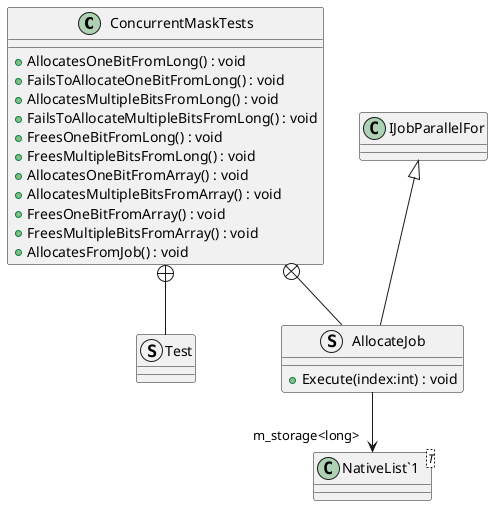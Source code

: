 @startuml
class ConcurrentMaskTests {
    + AllocatesOneBitFromLong() : void
    + FailsToAllocateOneBitFromLong() : void
    + AllocatesMultipleBitsFromLong() : void
    + FailsToAllocateMultipleBitsFromLong() : void
    + FreesOneBitFromLong() : void
    + FreesMultipleBitsFromLong() : void
    + AllocatesOneBitFromArray() : void
    + AllocatesMultipleBitsFromArray() : void
    + FreesOneBitFromArray() : void
    + FreesMultipleBitsFromArray() : void
    + AllocatesFromJob() : void
}
struct Test {
}
struct AllocateJob {
    + Execute(index:int) : void
}
class "NativeList`1"<T> {
}
ConcurrentMaskTests +-- Test
ConcurrentMaskTests +-- AllocateJob
IJobParallelFor <|-- AllocateJob
AllocateJob --> "m_storage<long>" "NativeList`1"
@enduml
